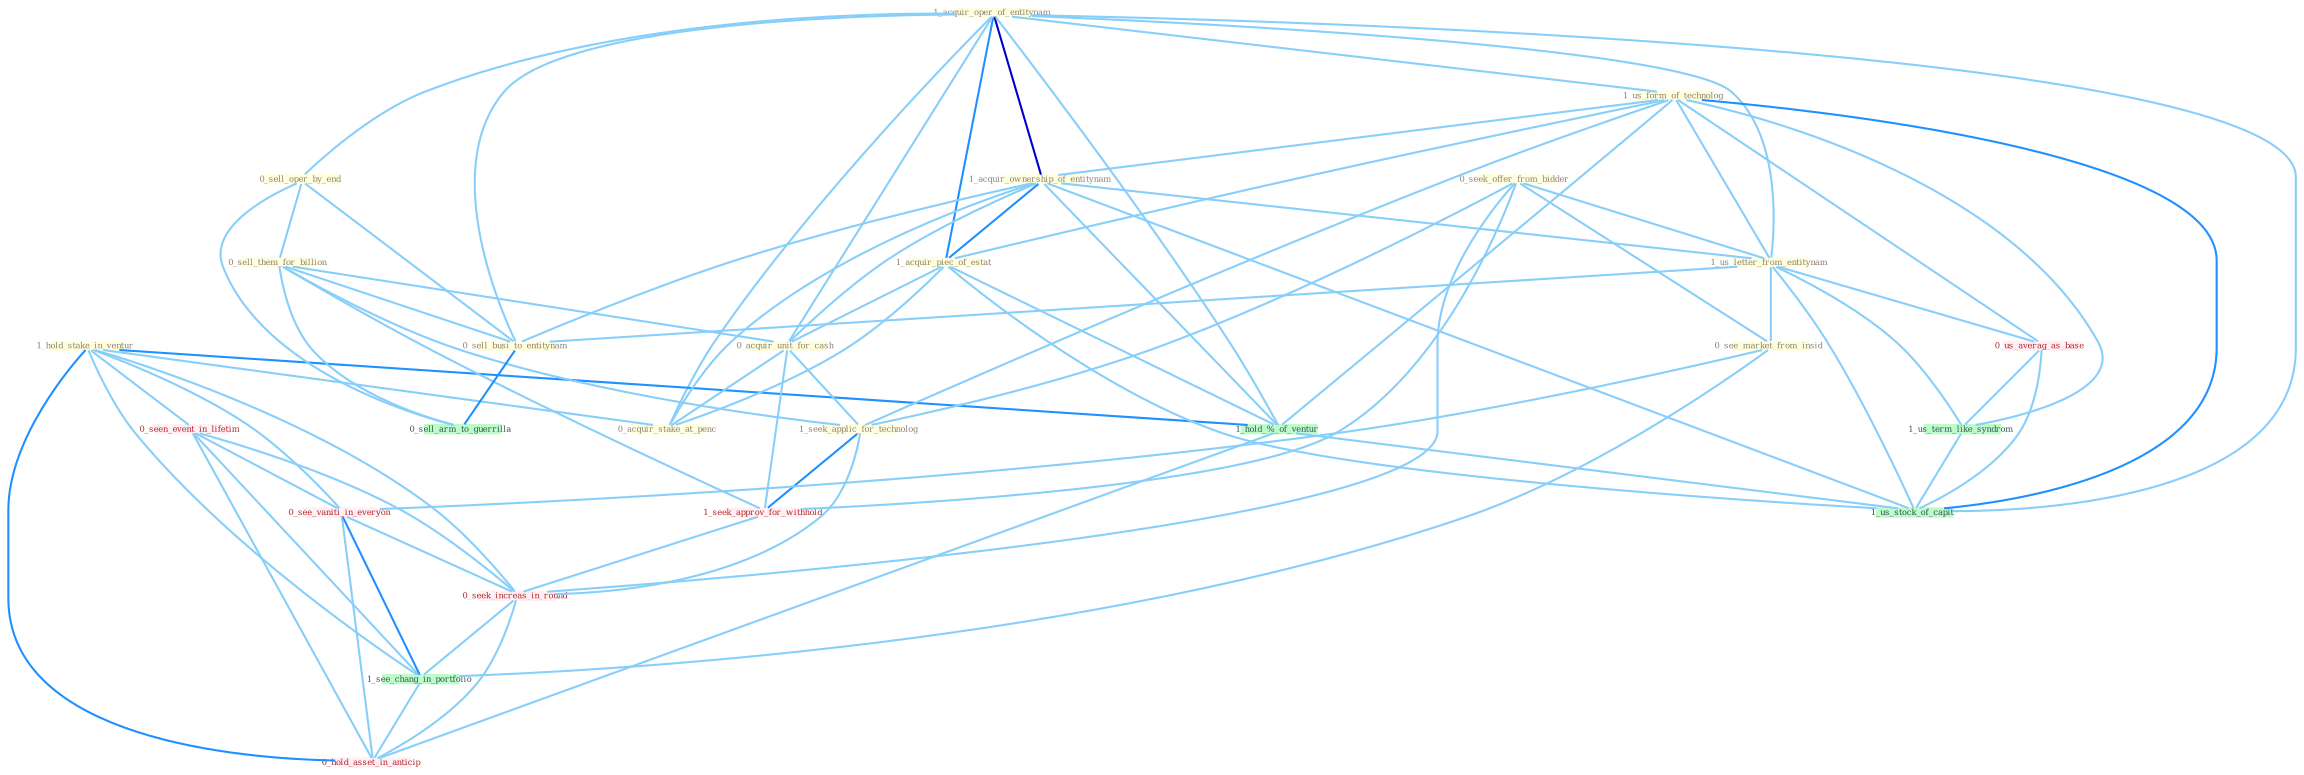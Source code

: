 Graph G{ 
    node
    [shape=polygon,style=filled,width=.5,height=.06,color="#BDFCC9",fixedsize=true,fontsize=4,
    fontcolor="#2f4f4f"];
    {node
    [color="#ffffe0", fontcolor="#8b7d6b"] "1_acquir_oper_of_entitynam " "1_hold_stake_in_ventur " "0_sell_oper_by_end " "0_seek_offer_from_bidder " "1_us_form_of_technolog " "1_acquir_ownership_of_entitynam " "1_acquir_piec_of_estat " "0_sell_them_for_billion " "0_acquir_unit_for_cash " "1_us_letter_from_entitynam " "1_seek_applic_for_technolog " "0_acquir_stake_at_penc " "0_sell_busi_to_entitynam " "0_see_market_from_insid "}
{node [color="#fff0f5", fontcolor="#b22222"] "0_seen_event_in_lifetim " "0_us_averag_as_base " "1_seek_approv_for_withhold " "0_see_vaniti_in_everyon " "0_seek_increas_in_round " "0_hold_asset_in_anticip "}
edge [color="#B0E2FF"];

	"1_acquir_oper_of_entitynam " -- "0_sell_oper_by_end " [w="1", color="#87cefa" ];
	"1_acquir_oper_of_entitynam " -- "1_us_form_of_technolog " [w="1", color="#87cefa" ];
	"1_acquir_oper_of_entitynam " -- "1_acquir_ownership_of_entitynam " [w="3", color="#0000cd" , len=0.6];
	"1_acquir_oper_of_entitynam " -- "1_acquir_piec_of_estat " [w="2", color="#1e90ff" , len=0.8];
	"1_acquir_oper_of_entitynam " -- "0_acquir_unit_for_cash " [w="1", color="#87cefa" ];
	"1_acquir_oper_of_entitynam " -- "1_us_letter_from_entitynam " [w="1", color="#87cefa" ];
	"1_acquir_oper_of_entitynam " -- "0_acquir_stake_at_penc " [w="1", color="#87cefa" ];
	"1_acquir_oper_of_entitynam " -- "0_sell_busi_to_entitynam " [w="1", color="#87cefa" ];
	"1_acquir_oper_of_entitynam " -- "1_hold_%_of_ventur " [w="1", color="#87cefa" ];
	"1_acquir_oper_of_entitynam " -- "1_us_stock_of_capit " [w="1", color="#87cefa" ];
	"1_hold_stake_in_ventur " -- "0_acquir_stake_at_penc " [w="1", color="#87cefa" ];
	"1_hold_stake_in_ventur " -- "0_seen_event_in_lifetim " [w="1", color="#87cefa" ];
	"1_hold_stake_in_ventur " -- "1_hold_%_of_ventur " [w="2", color="#1e90ff" , len=0.8];
	"1_hold_stake_in_ventur " -- "0_see_vaniti_in_everyon " [w="1", color="#87cefa" ];
	"1_hold_stake_in_ventur " -- "0_seek_increas_in_round " [w="1", color="#87cefa" ];
	"1_hold_stake_in_ventur " -- "1_see_chang_in_portfolio " [w="1", color="#87cefa" ];
	"1_hold_stake_in_ventur " -- "0_hold_asset_in_anticip " [w="2", color="#1e90ff" , len=0.8];
	"0_sell_oper_by_end " -- "0_sell_them_for_billion " [w="1", color="#87cefa" ];
	"0_sell_oper_by_end " -- "0_sell_busi_to_entitynam " [w="1", color="#87cefa" ];
	"0_sell_oper_by_end " -- "0_sell_arm_to_guerrilla " [w="1", color="#87cefa" ];
	"0_seek_offer_from_bidder " -- "1_us_letter_from_entitynam " [w="1", color="#87cefa" ];
	"0_seek_offer_from_bidder " -- "1_seek_applic_for_technolog " [w="1", color="#87cefa" ];
	"0_seek_offer_from_bidder " -- "0_see_market_from_insid " [w="1", color="#87cefa" ];
	"0_seek_offer_from_bidder " -- "1_seek_approv_for_withhold " [w="1", color="#87cefa" ];
	"0_seek_offer_from_bidder " -- "0_seek_increas_in_round " [w="1", color="#87cefa" ];
	"1_us_form_of_technolog " -- "1_acquir_ownership_of_entitynam " [w="1", color="#87cefa" ];
	"1_us_form_of_technolog " -- "1_acquir_piec_of_estat " [w="1", color="#87cefa" ];
	"1_us_form_of_technolog " -- "1_us_letter_from_entitynam " [w="1", color="#87cefa" ];
	"1_us_form_of_technolog " -- "1_seek_applic_for_technolog " [w="1", color="#87cefa" ];
	"1_us_form_of_technolog " -- "0_us_averag_as_base " [w="1", color="#87cefa" ];
	"1_us_form_of_technolog " -- "1_us_term_like_syndrom " [w="1", color="#87cefa" ];
	"1_us_form_of_technolog " -- "1_hold_%_of_ventur " [w="1", color="#87cefa" ];
	"1_us_form_of_technolog " -- "1_us_stock_of_capit " [w="2", color="#1e90ff" , len=0.8];
	"1_acquir_ownership_of_entitynam " -- "1_acquir_piec_of_estat " [w="2", color="#1e90ff" , len=0.8];
	"1_acquir_ownership_of_entitynam " -- "0_acquir_unit_for_cash " [w="1", color="#87cefa" ];
	"1_acquir_ownership_of_entitynam " -- "1_us_letter_from_entitynam " [w="1", color="#87cefa" ];
	"1_acquir_ownership_of_entitynam " -- "0_acquir_stake_at_penc " [w="1", color="#87cefa" ];
	"1_acquir_ownership_of_entitynam " -- "0_sell_busi_to_entitynam " [w="1", color="#87cefa" ];
	"1_acquir_ownership_of_entitynam " -- "1_hold_%_of_ventur " [w="1", color="#87cefa" ];
	"1_acquir_ownership_of_entitynam " -- "1_us_stock_of_capit " [w="1", color="#87cefa" ];
	"1_acquir_piec_of_estat " -- "0_acquir_unit_for_cash " [w="1", color="#87cefa" ];
	"1_acquir_piec_of_estat " -- "0_acquir_stake_at_penc " [w="1", color="#87cefa" ];
	"1_acquir_piec_of_estat " -- "1_hold_%_of_ventur " [w="1", color="#87cefa" ];
	"1_acquir_piec_of_estat " -- "1_us_stock_of_capit " [w="1", color="#87cefa" ];
	"0_sell_them_for_billion " -- "0_acquir_unit_for_cash " [w="1", color="#87cefa" ];
	"0_sell_them_for_billion " -- "1_seek_applic_for_technolog " [w="1", color="#87cefa" ];
	"0_sell_them_for_billion " -- "0_sell_busi_to_entitynam " [w="1", color="#87cefa" ];
	"0_sell_them_for_billion " -- "1_seek_approv_for_withhold " [w="1", color="#87cefa" ];
	"0_sell_them_for_billion " -- "0_sell_arm_to_guerrilla " [w="1", color="#87cefa" ];
	"0_acquir_unit_for_cash " -- "1_seek_applic_for_technolog " [w="1", color="#87cefa" ];
	"0_acquir_unit_for_cash " -- "0_acquir_stake_at_penc " [w="1", color="#87cefa" ];
	"0_acquir_unit_for_cash " -- "1_seek_approv_for_withhold " [w="1", color="#87cefa" ];
	"1_us_letter_from_entitynam " -- "0_sell_busi_to_entitynam " [w="1", color="#87cefa" ];
	"1_us_letter_from_entitynam " -- "0_see_market_from_insid " [w="1", color="#87cefa" ];
	"1_us_letter_from_entitynam " -- "0_us_averag_as_base " [w="1", color="#87cefa" ];
	"1_us_letter_from_entitynam " -- "1_us_term_like_syndrom " [w="1", color="#87cefa" ];
	"1_us_letter_from_entitynam " -- "1_us_stock_of_capit " [w="1", color="#87cefa" ];
	"1_seek_applic_for_technolog " -- "1_seek_approv_for_withhold " [w="2", color="#1e90ff" , len=0.8];
	"1_seek_applic_for_technolog " -- "0_seek_increas_in_round " [w="1", color="#87cefa" ];
	"0_sell_busi_to_entitynam " -- "0_sell_arm_to_guerrilla " [w="2", color="#1e90ff" , len=0.8];
	"0_see_market_from_insid " -- "0_see_vaniti_in_everyon " [w="1", color="#87cefa" ];
	"0_see_market_from_insid " -- "1_see_chang_in_portfolio " [w="1", color="#87cefa" ];
	"0_seen_event_in_lifetim " -- "0_see_vaniti_in_everyon " [w="1", color="#87cefa" ];
	"0_seen_event_in_lifetim " -- "0_seek_increas_in_round " [w="1", color="#87cefa" ];
	"0_seen_event_in_lifetim " -- "1_see_chang_in_portfolio " [w="1", color="#87cefa" ];
	"0_seen_event_in_lifetim " -- "0_hold_asset_in_anticip " [w="1", color="#87cefa" ];
	"0_us_averag_as_base " -- "1_us_term_like_syndrom " [w="1", color="#87cefa" ];
	"0_us_averag_as_base " -- "1_us_stock_of_capit " [w="1", color="#87cefa" ];
	"1_us_term_like_syndrom " -- "1_us_stock_of_capit " [w="1", color="#87cefa" ];
	"1_seek_approv_for_withhold " -- "0_seek_increas_in_round " [w="1", color="#87cefa" ];
	"1_hold_%_of_ventur " -- "1_us_stock_of_capit " [w="1", color="#87cefa" ];
	"1_hold_%_of_ventur " -- "0_hold_asset_in_anticip " [w="1", color="#87cefa" ];
	"0_see_vaniti_in_everyon " -- "0_seek_increas_in_round " [w="1", color="#87cefa" ];
	"0_see_vaniti_in_everyon " -- "1_see_chang_in_portfolio " [w="2", color="#1e90ff" , len=0.8];
	"0_see_vaniti_in_everyon " -- "0_hold_asset_in_anticip " [w="1", color="#87cefa" ];
	"0_seek_increas_in_round " -- "1_see_chang_in_portfolio " [w="1", color="#87cefa" ];
	"0_seek_increas_in_round " -- "0_hold_asset_in_anticip " [w="1", color="#87cefa" ];
	"1_see_chang_in_portfolio " -- "0_hold_asset_in_anticip " [w="1", color="#87cefa" ];
}